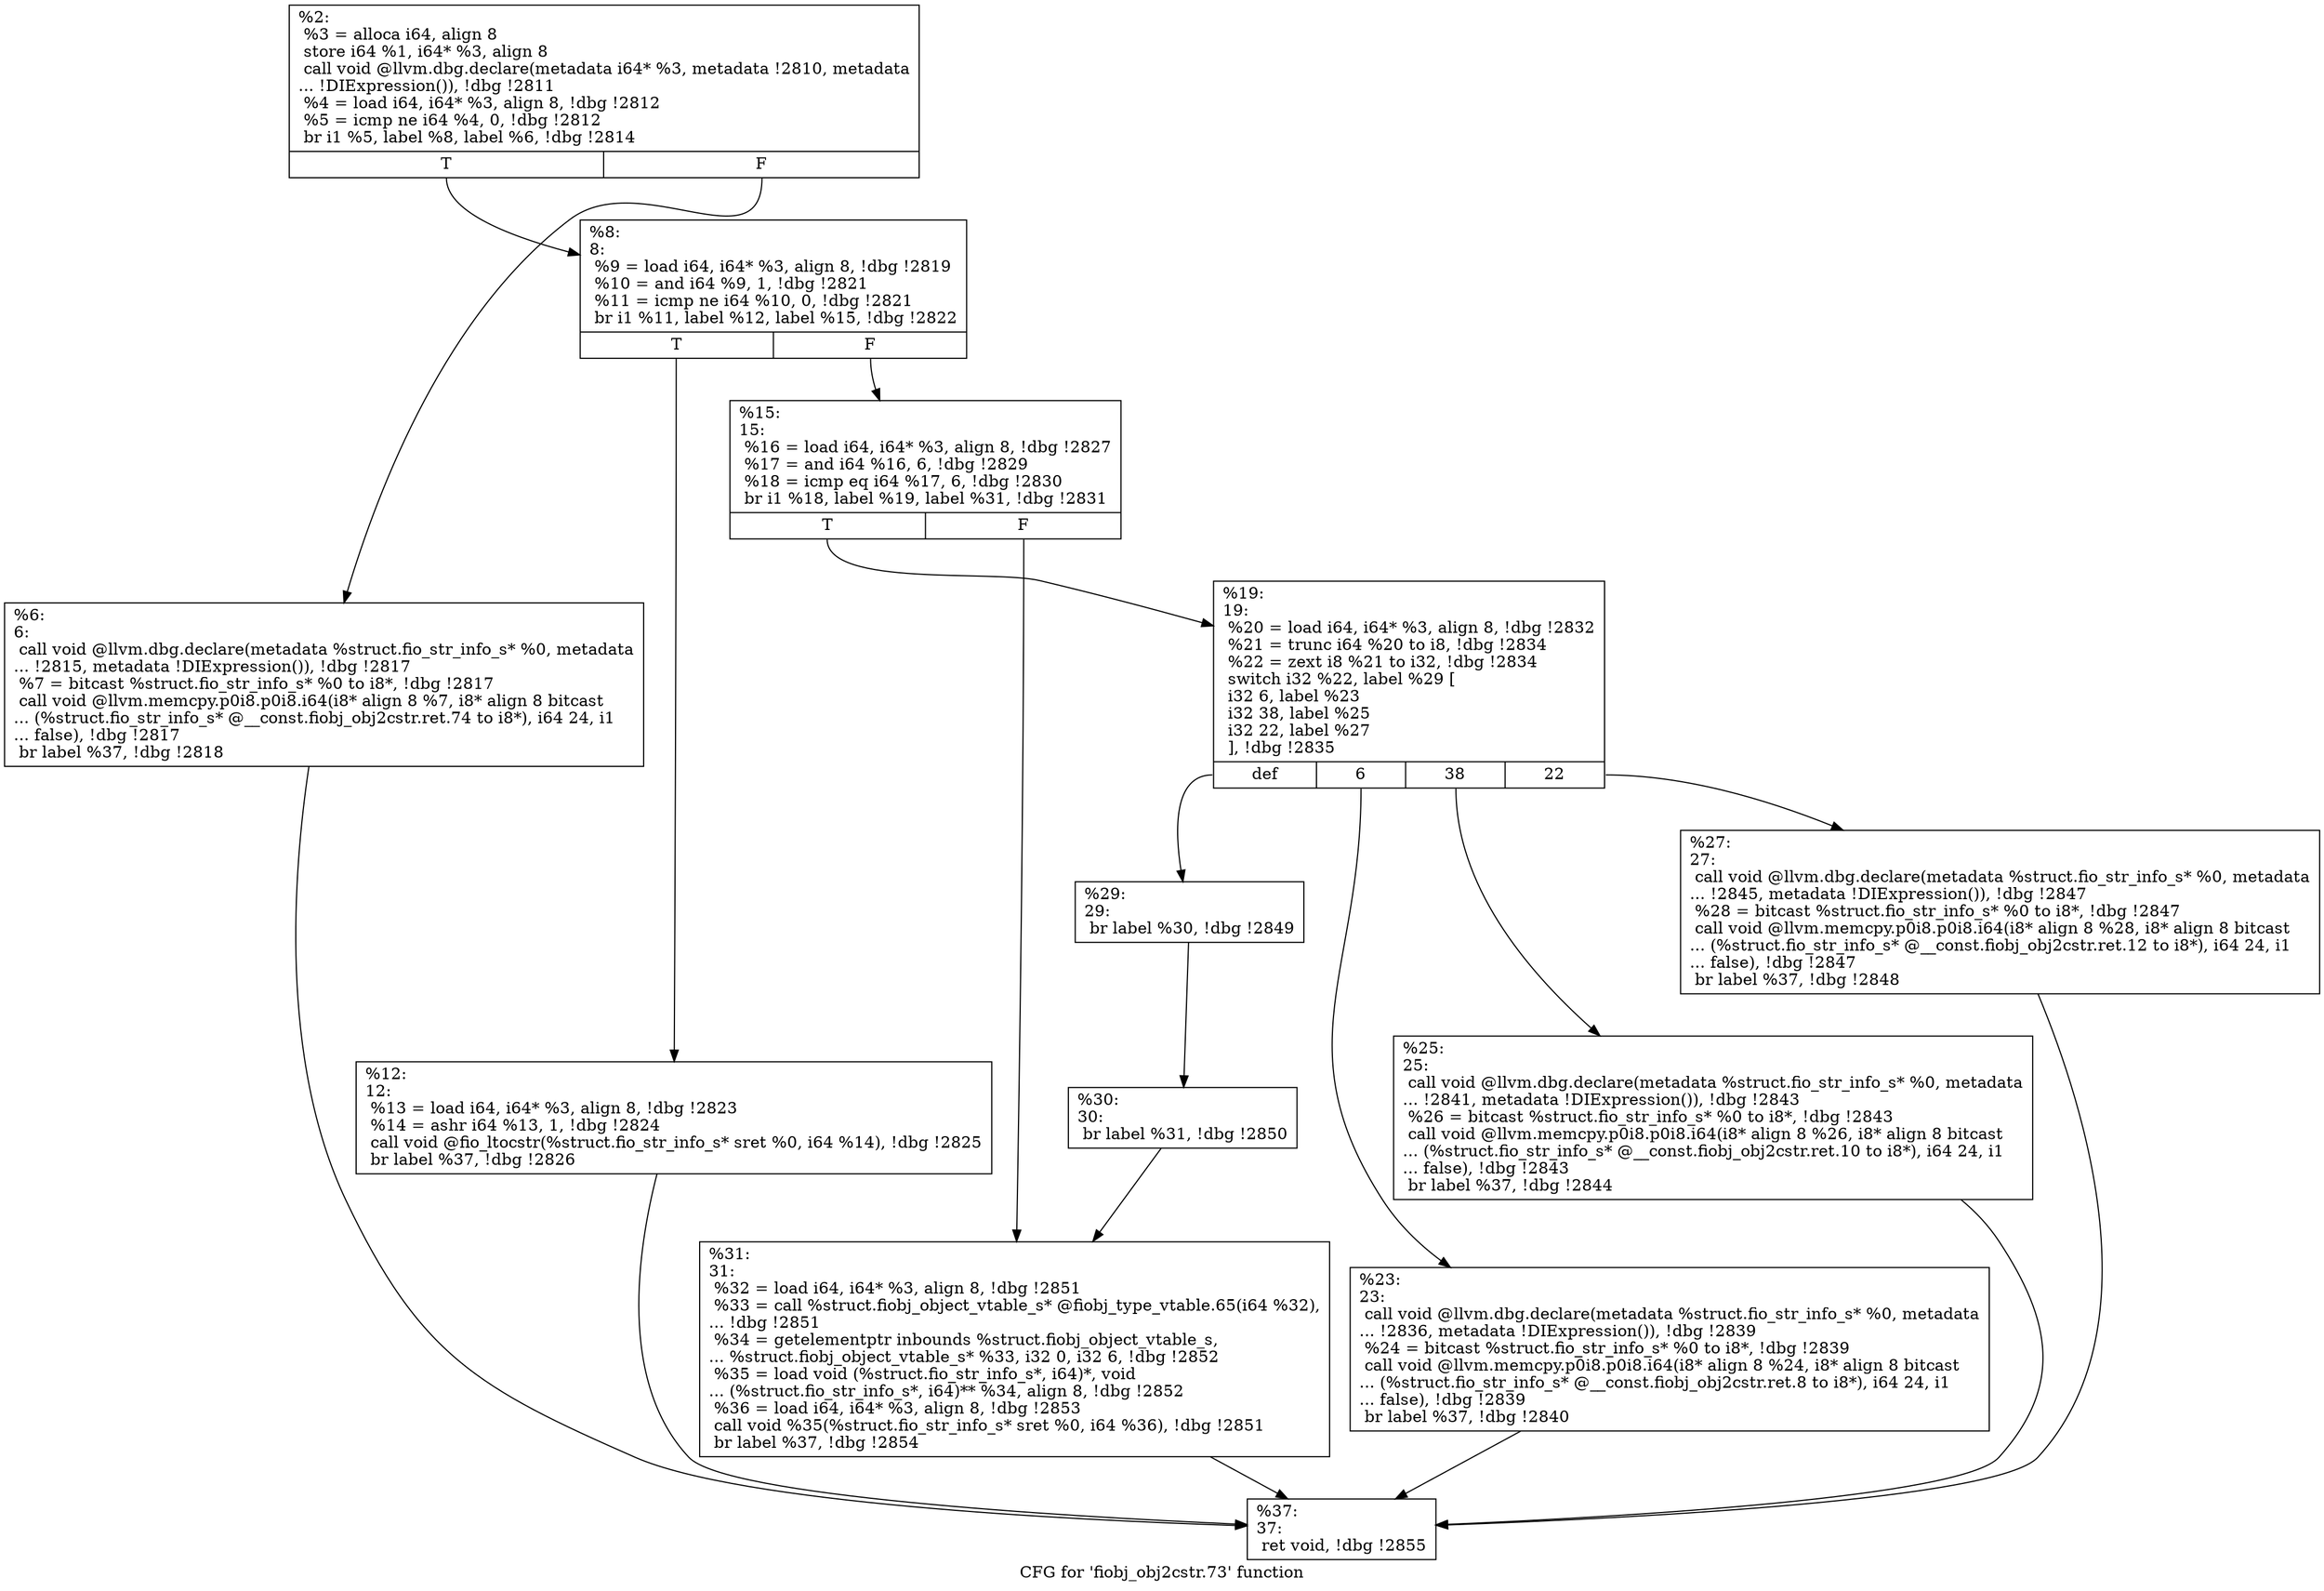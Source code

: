 digraph "CFG for 'fiobj_obj2cstr.73' function" {
	label="CFG for 'fiobj_obj2cstr.73' function";

	Node0x5568517249f0 [shape=record,label="{%2:\l  %3 = alloca i64, align 8\l  store i64 %1, i64* %3, align 8\l  call void @llvm.dbg.declare(metadata i64* %3, metadata !2810, metadata\l... !DIExpression()), !dbg !2811\l  %4 = load i64, i64* %3, align 8, !dbg !2812\l  %5 = icmp ne i64 %4, 0, !dbg !2812\l  br i1 %5, label %8, label %6, !dbg !2814\l|{<s0>T|<s1>F}}"];
	Node0x5568517249f0:s0 -> Node0x556851ef7820;
	Node0x5568517249f0:s1 -> Node0x556851ef77d0;
	Node0x556851ef77d0 [shape=record,label="{%6:\l6:                                                \l  call void @llvm.dbg.declare(metadata %struct.fio_str_info_s* %0, metadata\l... !2815, metadata !DIExpression()), !dbg !2817\l  %7 = bitcast %struct.fio_str_info_s* %0 to i8*, !dbg !2817\l  call void @llvm.memcpy.p0i8.p0i8.i64(i8* align 8 %7, i8* align 8 bitcast\l... (%struct.fio_str_info_s* @__const.fiobj_obj2cstr.ret.74 to i8*), i64 24, i1\l... false), !dbg !2817\l  br label %37, !dbg !2818\l}"];
	Node0x556851ef77d0 -> Node0x556851ef7b40;
	Node0x556851ef7820 [shape=record,label="{%8:\l8:                                                \l  %9 = load i64, i64* %3, align 8, !dbg !2819\l  %10 = and i64 %9, 1, !dbg !2821\l  %11 = icmp ne i64 %10, 0, !dbg !2821\l  br i1 %11, label %12, label %15, !dbg !2822\l|{<s0>T|<s1>F}}"];
	Node0x556851ef7820:s0 -> Node0x556851ef7870;
	Node0x556851ef7820:s1 -> Node0x556851ef78c0;
	Node0x556851ef7870 [shape=record,label="{%12:\l12:                                               \l  %13 = load i64, i64* %3, align 8, !dbg !2823\l  %14 = ashr i64 %13, 1, !dbg !2824\l  call void @fio_ltocstr(%struct.fio_str_info_s* sret %0, i64 %14), !dbg !2825\l  br label %37, !dbg !2826\l}"];
	Node0x556851ef7870 -> Node0x556851ef7b40;
	Node0x556851ef78c0 [shape=record,label="{%15:\l15:                                               \l  %16 = load i64, i64* %3, align 8, !dbg !2827\l  %17 = and i64 %16, 6, !dbg !2829\l  %18 = icmp eq i64 %17, 6, !dbg !2830\l  br i1 %18, label %19, label %31, !dbg !2831\l|{<s0>T|<s1>F}}"];
	Node0x556851ef78c0:s0 -> Node0x556851ef7910;
	Node0x556851ef78c0:s1 -> Node0x556851ef7af0;
	Node0x556851ef7910 [shape=record,label="{%19:\l19:                                               \l  %20 = load i64, i64* %3, align 8, !dbg !2832\l  %21 = trunc i64 %20 to i8, !dbg !2834\l  %22 = zext i8 %21 to i32, !dbg !2834\l  switch i32 %22, label %29 [\l    i32 6, label %23\l    i32 38, label %25\l    i32 22, label %27\l  ], !dbg !2835\l|{<s0>def|<s1>6|<s2>38|<s3>22}}"];
	Node0x556851ef7910:s0 -> Node0x556851ef7a50;
	Node0x556851ef7910:s1 -> Node0x556851ef7960;
	Node0x556851ef7910:s2 -> Node0x556851ef79b0;
	Node0x556851ef7910:s3 -> Node0x556851ef7a00;
	Node0x556851ef7960 [shape=record,label="{%23:\l23:                                               \l  call void @llvm.dbg.declare(metadata %struct.fio_str_info_s* %0, metadata\l... !2836, metadata !DIExpression()), !dbg !2839\l  %24 = bitcast %struct.fio_str_info_s* %0 to i8*, !dbg !2839\l  call void @llvm.memcpy.p0i8.p0i8.i64(i8* align 8 %24, i8* align 8 bitcast\l... (%struct.fio_str_info_s* @__const.fiobj_obj2cstr.ret.8 to i8*), i64 24, i1\l... false), !dbg !2839\l  br label %37, !dbg !2840\l}"];
	Node0x556851ef7960 -> Node0x556851ef7b40;
	Node0x556851ef79b0 [shape=record,label="{%25:\l25:                                               \l  call void @llvm.dbg.declare(metadata %struct.fio_str_info_s* %0, metadata\l... !2841, metadata !DIExpression()), !dbg !2843\l  %26 = bitcast %struct.fio_str_info_s* %0 to i8*, !dbg !2843\l  call void @llvm.memcpy.p0i8.p0i8.i64(i8* align 8 %26, i8* align 8 bitcast\l... (%struct.fio_str_info_s* @__const.fiobj_obj2cstr.ret.10 to i8*), i64 24, i1\l... false), !dbg !2843\l  br label %37, !dbg !2844\l}"];
	Node0x556851ef79b0 -> Node0x556851ef7b40;
	Node0x556851ef7a00 [shape=record,label="{%27:\l27:                                               \l  call void @llvm.dbg.declare(metadata %struct.fio_str_info_s* %0, metadata\l... !2845, metadata !DIExpression()), !dbg !2847\l  %28 = bitcast %struct.fio_str_info_s* %0 to i8*, !dbg !2847\l  call void @llvm.memcpy.p0i8.p0i8.i64(i8* align 8 %28, i8* align 8 bitcast\l... (%struct.fio_str_info_s* @__const.fiobj_obj2cstr.ret.12 to i8*), i64 24, i1\l... false), !dbg !2847\l  br label %37, !dbg !2848\l}"];
	Node0x556851ef7a00 -> Node0x556851ef7b40;
	Node0x556851ef7a50 [shape=record,label="{%29:\l29:                                               \l  br label %30, !dbg !2849\l}"];
	Node0x556851ef7a50 -> Node0x556851ef7aa0;
	Node0x556851ef7aa0 [shape=record,label="{%30:\l30:                                               \l  br label %31, !dbg !2850\l}"];
	Node0x556851ef7aa0 -> Node0x556851ef7af0;
	Node0x556851ef7af0 [shape=record,label="{%31:\l31:                                               \l  %32 = load i64, i64* %3, align 8, !dbg !2851\l  %33 = call %struct.fiobj_object_vtable_s* @fiobj_type_vtable.65(i64 %32),\l... !dbg !2851\l  %34 = getelementptr inbounds %struct.fiobj_object_vtable_s,\l... %struct.fiobj_object_vtable_s* %33, i32 0, i32 6, !dbg !2852\l  %35 = load void (%struct.fio_str_info_s*, i64)*, void\l... (%struct.fio_str_info_s*, i64)** %34, align 8, !dbg !2852\l  %36 = load i64, i64* %3, align 8, !dbg !2853\l  call void %35(%struct.fio_str_info_s* sret %0, i64 %36), !dbg !2851\l  br label %37, !dbg !2854\l}"];
	Node0x556851ef7af0 -> Node0x556851ef7b40;
	Node0x556851ef7b40 [shape=record,label="{%37:\l37:                                               \l  ret void, !dbg !2855\l}"];
}
